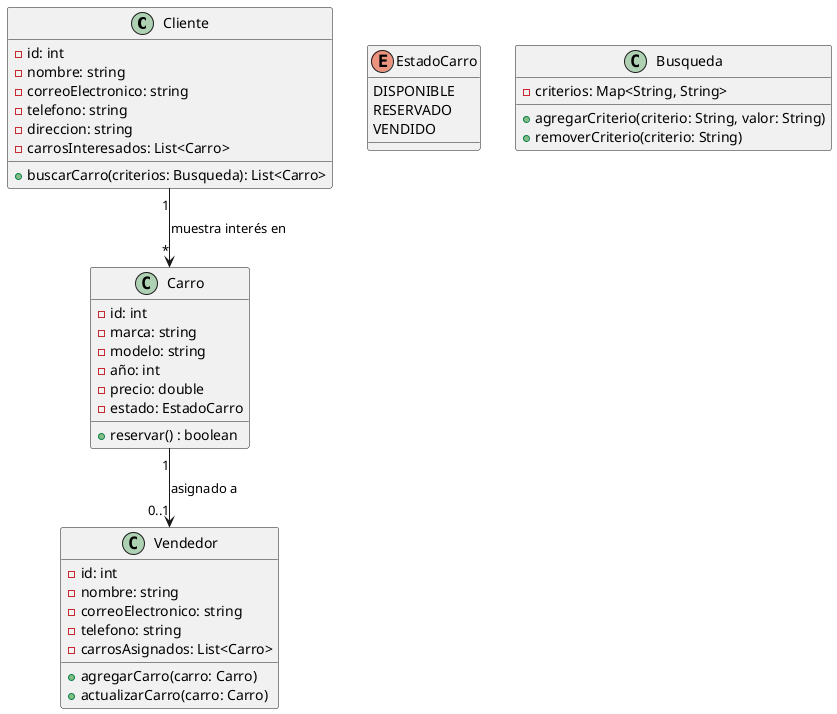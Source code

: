 @startuml diagrama empresa

class Cliente {
    - id: int
    - nombre: string
    - correoElectronico: string
    - telefono: string
    - direccion: string
    - carrosInteresados: List<Carro>
    + buscarCarro(criterios: Busqueda): List<Carro>
}

class Carro {
    - id: int
    - marca: string
    - modelo: string
    - año: int
    - precio: double
    - estado: EstadoCarro
    + reservar() : boolean
}

class Vendedor {
    - id: int
    - nombre: string
    - correoElectronico: string
    - telefono: string
    - carrosAsignados: List<Carro>
    + agregarCarro(carro: Carro)
    + actualizarCarro(carro: Carro)
}

enum EstadoCarro {
    DISPONIBLE
    RESERVADO
    VENDIDO
}

class Busqueda {
    - criterios: Map<String, String>
    + agregarCriterio(criterio: String, valor: String)
    + removerCriterio(criterio: String)
}

Cliente "1" --> "*" Carro : muestra interés en
Carro "1" --> "0..1" Vendedor : asignado a

